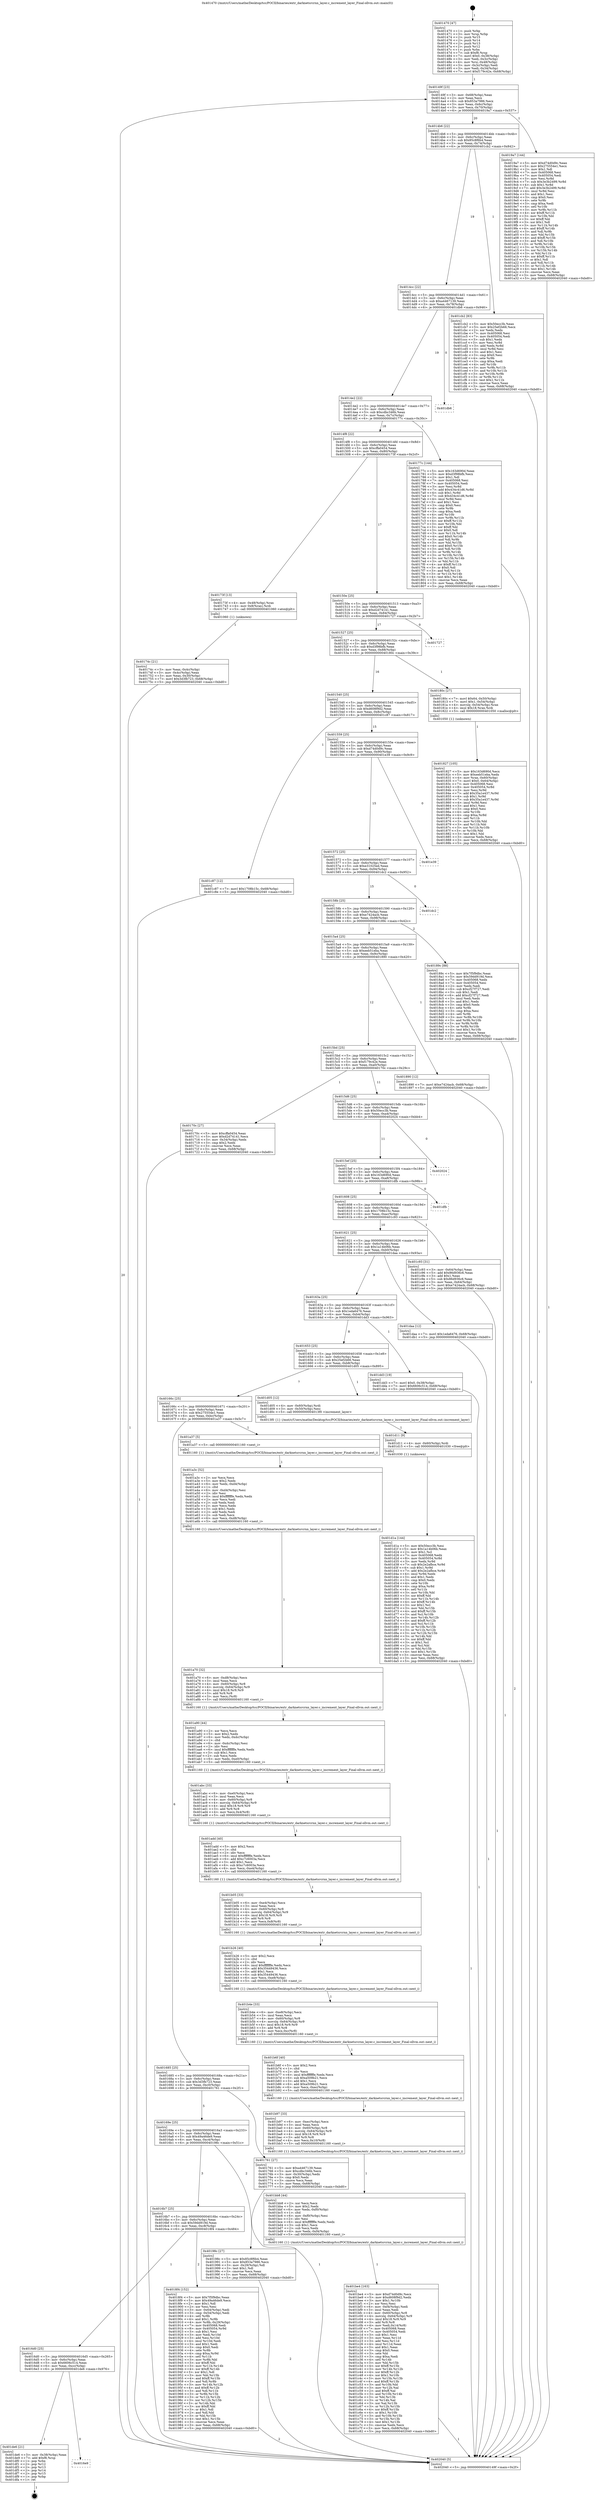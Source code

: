 digraph "0x401470" {
  label = "0x401470 (/mnt/c/Users/mathe/Desktop/tcc/POCII/binaries/extr_darknetsrcrnn_layer.c_increment_layer_Final-ollvm.out::main(0))"
  labelloc = "t"
  node[shape=record]

  Entry [label="",width=0.3,height=0.3,shape=circle,fillcolor=black,style=filled]
  "0x40149f" [label="{
     0x40149f [23]\l
     | [instrs]\l
     &nbsp;&nbsp;0x40149f \<+3\>: mov -0x68(%rbp),%eax\l
     &nbsp;&nbsp;0x4014a2 \<+2\>: mov %eax,%ecx\l
     &nbsp;&nbsp;0x4014a4 \<+6\>: sub $0x853a7986,%ecx\l
     &nbsp;&nbsp;0x4014aa \<+3\>: mov %eax,-0x6c(%rbp)\l
     &nbsp;&nbsp;0x4014ad \<+3\>: mov %ecx,-0x70(%rbp)\l
     &nbsp;&nbsp;0x4014b0 \<+6\>: je 00000000004019a7 \<main+0x537\>\l
  }"]
  "0x4019a7" [label="{
     0x4019a7 [144]\l
     | [instrs]\l
     &nbsp;&nbsp;0x4019a7 \<+5\>: mov $0xd74d0d9c,%eax\l
     &nbsp;&nbsp;0x4019ac \<+5\>: mov $0x275554e1,%ecx\l
     &nbsp;&nbsp;0x4019b1 \<+2\>: mov $0x1,%dl\l
     &nbsp;&nbsp;0x4019b3 \<+7\>: mov 0x405068,%esi\l
     &nbsp;&nbsp;0x4019ba \<+7\>: mov 0x405054,%edi\l
     &nbsp;&nbsp;0x4019c1 \<+3\>: mov %esi,%r8d\l
     &nbsp;&nbsp;0x4019c4 \<+7\>: sub $0x3e3b2499,%r8d\l
     &nbsp;&nbsp;0x4019cb \<+4\>: sub $0x1,%r8d\l
     &nbsp;&nbsp;0x4019cf \<+7\>: add $0x3e3b2499,%r8d\l
     &nbsp;&nbsp;0x4019d6 \<+4\>: imul %r8d,%esi\l
     &nbsp;&nbsp;0x4019da \<+3\>: and $0x1,%esi\l
     &nbsp;&nbsp;0x4019dd \<+3\>: cmp $0x0,%esi\l
     &nbsp;&nbsp;0x4019e0 \<+4\>: sete %r9b\l
     &nbsp;&nbsp;0x4019e4 \<+3\>: cmp $0xa,%edi\l
     &nbsp;&nbsp;0x4019e7 \<+4\>: setl %r10b\l
     &nbsp;&nbsp;0x4019eb \<+3\>: mov %r9b,%r11b\l
     &nbsp;&nbsp;0x4019ee \<+4\>: xor $0xff,%r11b\l
     &nbsp;&nbsp;0x4019f2 \<+3\>: mov %r10b,%bl\l
     &nbsp;&nbsp;0x4019f5 \<+3\>: xor $0xff,%bl\l
     &nbsp;&nbsp;0x4019f8 \<+3\>: xor $0x1,%dl\l
     &nbsp;&nbsp;0x4019fb \<+3\>: mov %r11b,%r14b\l
     &nbsp;&nbsp;0x4019fe \<+4\>: and $0xff,%r14b\l
     &nbsp;&nbsp;0x401a02 \<+3\>: and %dl,%r9b\l
     &nbsp;&nbsp;0x401a05 \<+3\>: mov %bl,%r15b\l
     &nbsp;&nbsp;0x401a08 \<+4\>: and $0xff,%r15b\l
     &nbsp;&nbsp;0x401a0c \<+3\>: and %dl,%r10b\l
     &nbsp;&nbsp;0x401a0f \<+3\>: or %r9b,%r14b\l
     &nbsp;&nbsp;0x401a12 \<+3\>: or %r10b,%r15b\l
     &nbsp;&nbsp;0x401a15 \<+3\>: xor %r15b,%r14b\l
     &nbsp;&nbsp;0x401a18 \<+3\>: or %bl,%r11b\l
     &nbsp;&nbsp;0x401a1b \<+4\>: xor $0xff,%r11b\l
     &nbsp;&nbsp;0x401a1f \<+3\>: or $0x1,%dl\l
     &nbsp;&nbsp;0x401a22 \<+3\>: and %dl,%r11b\l
     &nbsp;&nbsp;0x401a25 \<+3\>: or %r11b,%r14b\l
     &nbsp;&nbsp;0x401a28 \<+4\>: test $0x1,%r14b\l
     &nbsp;&nbsp;0x401a2c \<+3\>: cmovne %ecx,%eax\l
     &nbsp;&nbsp;0x401a2f \<+3\>: mov %eax,-0x68(%rbp)\l
     &nbsp;&nbsp;0x401a32 \<+5\>: jmp 0000000000402040 \<main+0xbd0\>\l
  }"]
  "0x4014b6" [label="{
     0x4014b6 [22]\l
     | [instrs]\l
     &nbsp;&nbsp;0x4014b6 \<+5\>: jmp 00000000004014bb \<main+0x4b\>\l
     &nbsp;&nbsp;0x4014bb \<+3\>: mov -0x6c(%rbp),%eax\l
     &nbsp;&nbsp;0x4014be \<+5\>: sub $0x85c8f6b4,%eax\l
     &nbsp;&nbsp;0x4014c3 \<+3\>: mov %eax,-0x74(%rbp)\l
     &nbsp;&nbsp;0x4014c6 \<+6\>: je 0000000000401cb2 \<main+0x842\>\l
  }"]
  Exit [label="",width=0.3,height=0.3,shape=circle,fillcolor=black,style=filled,peripheries=2]
  "0x401cb2" [label="{
     0x401cb2 [83]\l
     | [instrs]\l
     &nbsp;&nbsp;0x401cb2 \<+5\>: mov $0x50ecc3b,%eax\l
     &nbsp;&nbsp;0x401cb7 \<+5\>: mov $0x25ef2b66,%ecx\l
     &nbsp;&nbsp;0x401cbc \<+2\>: xor %edx,%edx\l
     &nbsp;&nbsp;0x401cbe \<+7\>: mov 0x405068,%esi\l
     &nbsp;&nbsp;0x401cc5 \<+7\>: mov 0x405054,%edi\l
     &nbsp;&nbsp;0x401ccc \<+3\>: sub $0x1,%edx\l
     &nbsp;&nbsp;0x401ccf \<+3\>: mov %esi,%r8d\l
     &nbsp;&nbsp;0x401cd2 \<+3\>: add %edx,%r8d\l
     &nbsp;&nbsp;0x401cd5 \<+4\>: imul %r8d,%esi\l
     &nbsp;&nbsp;0x401cd9 \<+3\>: and $0x1,%esi\l
     &nbsp;&nbsp;0x401cdc \<+3\>: cmp $0x0,%esi\l
     &nbsp;&nbsp;0x401cdf \<+4\>: sete %r9b\l
     &nbsp;&nbsp;0x401ce3 \<+3\>: cmp $0xa,%edi\l
     &nbsp;&nbsp;0x401ce6 \<+4\>: setl %r10b\l
     &nbsp;&nbsp;0x401cea \<+3\>: mov %r9b,%r11b\l
     &nbsp;&nbsp;0x401ced \<+3\>: and %r10b,%r11b\l
     &nbsp;&nbsp;0x401cf0 \<+3\>: xor %r10b,%r9b\l
     &nbsp;&nbsp;0x401cf3 \<+3\>: or %r9b,%r11b\l
     &nbsp;&nbsp;0x401cf6 \<+4\>: test $0x1,%r11b\l
     &nbsp;&nbsp;0x401cfa \<+3\>: cmovne %ecx,%eax\l
     &nbsp;&nbsp;0x401cfd \<+3\>: mov %eax,-0x68(%rbp)\l
     &nbsp;&nbsp;0x401d00 \<+5\>: jmp 0000000000402040 \<main+0xbd0\>\l
  }"]
  "0x4014cc" [label="{
     0x4014cc [22]\l
     | [instrs]\l
     &nbsp;&nbsp;0x4014cc \<+5\>: jmp 00000000004014d1 \<main+0x61\>\l
     &nbsp;&nbsp;0x4014d1 \<+3\>: mov -0x6c(%rbp),%eax\l
     &nbsp;&nbsp;0x4014d4 \<+5\>: sub $0xa4467139,%eax\l
     &nbsp;&nbsp;0x4014d9 \<+3\>: mov %eax,-0x78(%rbp)\l
     &nbsp;&nbsp;0x4014dc \<+6\>: je 0000000000401db6 \<main+0x946\>\l
  }"]
  "0x4016e9" [label="{
     0x4016e9\l
  }", style=dashed]
  "0x401db6" [label="{
     0x401db6\l
  }", style=dashed]
  "0x4014e2" [label="{
     0x4014e2 [22]\l
     | [instrs]\l
     &nbsp;&nbsp;0x4014e2 \<+5\>: jmp 00000000004014e7 \<main+0x77\>\l
     &nbsp;&nbsp;0x4014e7 \<+3\>: mov -0x6c(%rbp),%eax\l
     &nbsp;&nbsp;0x4014ea \<+5\>: sub $0xcdbc346b,%eax\l
     &nbsp;&nbsp;0x4014ef \<+3\>: mov %eax,-0x7c(%rbp)\l
     &nbsp;&nbsp;0x4014f2 \<+6\>: je 000000000040177c \<main+0x30c\>\l
  }"]
  "0x401de6" [label="{
     0x401de6 [21]\l
     | [instrs]\l
     &nbsp;&nbsp;0x401de6 \<+3\>: mov -0x38(%rbp),%eax\l
     &nbsp;&nbsp;0x401de9 \<+7\>: add $0xf8,%rsp\l
     &nbsp;&nbsp;0x401df0 \<+1\>: pop %rbx\l
     &nbsp;&nbsp;0x401df1 \<+2\>: pop %r12\l
     &nbsp;&nbsp;0x401df3 \<+2\>: pop %r13\l
     &nbsp;&nbsp;0x401df5 \<+2\>: pop %r14\l
     &nbsp;&nbsp;0x401df7 \<+2\>: pop %r15\l
     &nbsp;&nbsp;0x401df9 \<+1\>: pop %rbp\l
     &nbsp;&nbsp;0x401dfa \<+1\>: ret\l
  }"]
  "0x40177c" [label="{
     0x40177c [144]\l
     | [instrs]\l
     &nbsp;&nbsp;0x40177c \<+5\>: mov $0x163d690d,%eax\l
     &nbsp;&nbsp;0x401781 \<+5\>: mov $0xd3f98bfb,%ecx\l
     &nbsp;&nbsp;0x401786 \<+2\>: mov $0x1,%dl\l
     &nbsp;&nbsp;0x401788 \<+7\>: mov 0x405068,%esi\l
     &nbsp;&nbsp;0x40178f \<+7\>: mov 0x405054,%edi\l
     &nbsp;&nbsp;0x401796 \<+3\>: mov %esi,%r8d\l
     &nbsp;&nbsp;0x401799 \<+7\>: add $0x434c41d6,%r8d\l
     &nbsp;&nbsp;0x4017a0 \<+4\>: sub $0x1,%r8d\l
     &nbsp;&nbsp;0x4017a4 \<+7\>: sub $0x434c41d6,%r8d\l
     &nbsp;&nbsp;0x4017ab \<+4\>: imul %r8d,%esi\l
     &nbsp;&nbsp;0x4017af \<+3\>: and $0x1,%esi\l
     &nbsp;&nbsp;0x4017b2 \<+3\>: cmp $0x0,%esi\l
     &nbsp;&nbsp;0x4017b5 \<+4\>: sete %r9b\l
     &nbsp;&nbsp;0x4017b9 \<+3\>: cmp $0xa,%edi\l
     &nbsp;&nbsp;0x4017bc \<+4\>: setl %r10b\l
     &nbsp;&nbsp;0x4017c0 \<+3\>: mov %r9b,%r11b\l
     &nbsp;&nbsp;0x4017c3 \<+4\>: xor $0xff,%r11b\l
     &nbsp;&nbsp;0x4017c7 \<+3\>: mov %r10b,%bl\l
     &nbsp;&nbsp;0x4017ca \<+3\>: xor $0xff,%bl\l
     &nbsp;&nbsp;0x4017cd \<+3\>: xor $0x0,%dl\l
     &nbsp;&nbsp;0x4017d0 \<+3\>: mov %r11b,%r14b\l
     &nbsp;&nbsp;0x4017d3 \<+4\>: and $0x0,%r14b\l
     &nbsp;&nbsp;0x4017d7 \<+3\>: and %dl,%r9b\l
     &nbsp;&nbsp;0x4017da \<+3\>: mov %bl,%r15b\l
     &nbsp;&nbsp;0x4017dd \<+4\>: and $0x0,%r15b\l
     &nbsp;&nbsp;0x4017e1 \<+3\>: and %dl,%r10b\l
     &nbsp;&nbsp;0x4017e4 \<+3\>: or %r9b,%r14b\l
     &nbsp;&nbsp;0x4017e7 \<+3\>: or %r10b,%r15b\l
     &nbsp;&nbsp;0x4017ea \<+3\>: xor %r15b,%r14b\l
     &nbsp;&nbsp;0x4017ed \<+3\>: or %bl,%r11b\l
     &nbsp;&nbsp;0x4017f0 \<+4\>: xor $0xff,%r11b\l
     &nbsp;&nbsp;0x4017f4 \<+3\>: or $0x0,%dl\l
     &nbsp;&nbsp;0x4017f7 \<+3\>: and %dl,%r11b\l
     &nbsp;&nbsp;0x4017fa \<+3\>: or %r11b,%r14b\l
     &nbsp;&nbsp;0x4017fd \<+4\>: test $0x1,%r14b\l
     &nbsp;&nbsp;0x401801 \<+3\>: cmovne %ecx,%eax\l
     &nbsp;&nbsp;0x401804 \<+3\>: mov %eax,-0x68(%rbp)\l
     &nbsp;&nbsp;0x401807 \<+5\>: jmp 0000000000402040 \<main+0xbd0\>\l
  }"]
  "0x4014f8" [label="{
     0x4014f8 [22]\l
     | [instrs]\l
     &nbsp;&nbsp;0x4014f8 \<+5\>: jmp 00000000004014fd \<main+0x8d\>\l
     &nbsp;&nbsp;0x4014fd \<+3\>: mov -0x6c(%rbp),%eax\l
     &nbsp;&nbsp;0x401500 \<+5\>: sub $0xcffa0454,%eax\l
     &nbsp;&nbsp;0x401505 \<+3\>: mov %eax,-0x80(%rbp)\l
     &nbsp;&nbsp;0x401508 \<+6\>: je 000000000040173f \<main+0x2cf\>\l
  }"]
  "0x401d1a" [label="{
     0x401d1a [144]\l
     | [instrs]\l
     &nbsp;&nbsp;0x401d1a \<+5\>: mov $0x50ecc3b,%esi\l
     &nbsp;&nbsp;0x401d1f \<+5\>: mov $0x1a14b06b,%eax\l
     &nbsp;&nbsp;0x401d24 \<+2\>: mov $0x1,%cl\l
     &nbsp;&nbsp;0x401d26 \<+7\>: mov 0x405068,%edx\l
     &nbsp;&nbsp;0x401d2d \<+8\>: mov 0x405054,%r8d\l
     &nbsp;&nbsp;0x401d35 \<+3\>: mov %edx,%r9d\l
     &nbsp;&nbsp;0x401d38 \<+7\>: sub $0x2e2afbce,%r9d\l
     &nbsp;&nbsp;0x401d3f \<+4\>: sub $0x1,%r9d\l
     &nbsp;&nbsp;0x401d43 \<+7\>: add $0x2e2afbce,%r9d\l
     &nbsp;&nbsp;0x401d4a \<+4\>: imul %r9d,%edx\l
     &nbsp;&nbsp;0x401d4e \<+3\>: and $0x1,%edx\l
     &nbsp;&nbsp;0x401d51 \<+3\>: cmp $0x0,%edx\l
     &nbsp;&nbsp;0x401d54 \<+4\>: sete %r10b\l
     &nbsp;&nbsp;0x401d58 \<+4\>: cmp $0xa,%r8d\l
     &nbsp;&nbsp;0x401d5c \<+4\>: setl %r11b\l
     &nbsp;&nbsp;0x401d60 \<+3\>: mov %r10b,%bl\l
     &nbsp;&nbsp;0x401d63 \<+3\>: xor $0xff,%bl\l
     &nbsp;&nbsp;0x401d66 \<+3\>: mov %r11b,%r14b\l
     &nbsp;&nbsp;0x401d69 \<+4\>: xor $0xff,%r14b\l
     &nbsp;&nbsp;0x401d6d \<+3\>: xor $0x1,%cl\l
     &nbsp;&nbsp;0x401d70 \<+3\>: mov %bl,%r15b\l
     &nbsp;&nbsp;0x401d73 \<+4\>: and $0xff,%r15b\l
     &nbsp;&nbsp;0x401d77 \<+3\>: and %cl,%r10b\l
     &nbsp;&nbsp;0x401d7a \<+3\>: mov %r14b,%r12b\l
     &nbsp;&nbsp;0x401d7d \<+4\>: and $0xff,%r12b\l
     &nbsp;&nbsp;0x401d81 \<+3\>: and %cl,%r11b\l
     &nbsp;&nbsp;0x401d84 \<+3\>: or %r10b,%r15b\l
     &nbsp;&nbsp;0x401d87 \<+3\>: or %r11b,%r12b\l
     &nbsp;&nbsp;0x401d8a \<+3\>: xor %r12b,%r15b\l
     &nbsp;&nbsp;0x401d8d \<+3\>: or %r14b,%bl\l
     &nbsp;&nbsp;0x401d90 \<+3\>: xor $0xff,%bl\l
     &nbsp;&nbsp;0x401d93 \<+3\>: or $0x1,%cl\l
     &nbsp;&nbsp;0x401d96 \<+2\>: and %cl,%bl\l
     &nbsp;&nbsp;0x401d98 \<+3\>: or %bl,%r15b\l
     &nbsp;&nbsp;0x401d9b \<+4\>: test $0x1,%r15b\l
     &nbsp;&nbsp;0x401d9f \<+3\>: cmovne %eax,%esi\l
     &nbsp;&nbsp;0x401da2 \<+3\>: mov %esi,-0x68(%rbp)\l
     &nbsp;&nbsp;0x401da5 \<+5\>: jmp 0000000000402040 \<main+0xbd0\>\l
  }"]
  "0x40173f" [label="{
     0x40173f [13]\l
     | [instrs]\l
     &nbsp;&nbsp;0x40173f \<+4\>: mov -0x48(%rbp),%rax\l
     &nbsp;&nbsp;0x401743 \<+4\>: mov 0x8(%rax),%rdi\l
     &nbsp;&nbsp;0x401747 \<+5\>: call 0000000000401060 \<atoi@plt\>\l
     | [calls]\l
     &nbsp;&nbsp;0x401060 \{1\} (unknown)\l
  }"]
  "0x40150e" [label="{
     0x40150e [25]\l
     | [instrs]\l
     &nbsp;&nbsp;0x40150e \<+5\>: jmp 0000000000401513 \<main+0xa3\>\l
     &nbsp;&nbsp;0x401513 \<+3\>: mov -0x6c(%rbp),%eax\l
     &nbsp;&nbsp;0x401516 \<+5\>: sub $0xd2d74141,%eax\l
     &nbsp;&nbsp;0x40151b \<+6\>: mov %eax,-0x84(%rbp)\l
     &nbsp;&nbsp;0x401521 \<+6\>: je 0000000000401727 \<main+0x2b7\>\l
  }"]
  "0x401d11" [label="{
     0x401d11 [9]\l
     | [instrs]\l
     &nbsp;&nbsp;0x401d11 \<+4\>: mov -0x60(%rbp),%rdi\l
     &nbsp;&nbsp;0x401d15 \<+5\>: call 0000000000401030 \<free@plt\>\l
     | [calls]\l
     &nbsp;&nbsp;0x401030 \{1\} (unknown)\l
  }"]
  "0x401727" [label="{
     0x401727\l
  }", style=dashed]
  "0x401527" [label="{
     0x401527 [25]\l
     | [instrs]\l
     &nbsp;&nbsp;0x401527 \<+5\>: jmp 000000000040152c \<main+0xbc\>\l
     &nbsp;&nbsp;0x40152c \<+3\>: mov -0x6c(%rbp),%eax\l
     &nbsp;&nbsp;0x40152f \<+5\>: sub $0xd3f98bfb,%eax\l
     &nbsp;&nbsp;0x401534 \<+6\>: mov %eax,-0x88(%rbp)\l
     &nbsp;&nbsp;0x40153a \<+6\>: je 000000000040180c \<main+0x39c\>\l
  }"]
  "0x401be4" [label="{
     0x401be4 [163]\l
     | [instrs]\l
     &nbsp;&nbsp;0x401be4 \<+5\>: mov $0xd74d0d9c,%ecx\l
     &nbsp;&nbsp;0x401be9 \<+5\>: mov $0xd608f9d2,%edx\l
     &nbsp;&nbsp;0x401bee \<+3\>: mov $0x1,%r10b\l
     &nbsp;&nbsp;0x401bf1 \<+2\>: xor %esi,%esi\l
     &nbsp;&nbsp;0x401bf3 \<+6\>: mov -0xf4(%rbp),%edi\l
     &nbsp;&nbsp;0x401bf9 \<+3\>: imul %eax,%edi\l
     &nbsp;&nbsp;0x401bfc \<+4\>: mov -0x60(%rbp),%r8\l
     &nbsp;&nbsp;0x401c00 \<+4\>: movslq -0x64(%rbp),%r9\l
     &nbsp;&nbsp;0x401c04 \<+4\>: imul $0x18,%r9,%r9\l
     &nbsp;&nbsp;0x401c08 \<+3\>: add %r9,%r8\l
     &nbsp;&nbsp;0x401c0b \<+4\>: mov %edi,0x14(%r8)\l
     &nbsp;&nbsp;0x401c0f \<+7\>: mov 0x405068,%eax\l
     &nbsp;&nbsp;0x401c16 \<+7\>: mov 0x405054,%edi\l
     &nbsp;&nbsp;0x401c1d \<+3\>: sub $0x1,%esi\l
     &nbsp;&nbsp;0x401c20 \<+3\>: mov %eax,%r11d\l
     &nbsp;&nbsp;0x401c23 \<+3\>: add %esi,%r11d\l
     &nbsp;&nbsp;0x401c26 \<+4\>: imul %r11d,%eax\l
     &nbsp;&nbsp;0x401c2a \<+3\>: and $0x1,%eax\l
     &nbsp;&nbsp;0x401c2d \<+3\>: cmp $0x0,%eax\l
     &nbsp;&nbsp;0x401c30 \<+3\>: sete %bl\l
     &nbsp;&nbsp;0x401c33 \<+3\>: cmp $0xa,%edi\l
     &nbsp;&nbsp;0x401c36 \<+4\>: setl %r14b\l
     &nbsp;&nbsp;0x401c3a \<+3\>: mov %bl,%r15b\l
     &nbsp;&nbsp;0x401c3d \<+4\>: xor $0xff,%r15b\l
     &nbsp;&nbsp;0x401c41 \<+3\>: mov %r14b,%r12b\l
     &nbsp;&nbsp;0x401c44 \<+4\>: xor $0xff,%r12b\l
     &nbsp;&nbsp;0x401c48 \<+4\>: xor $0x1,%r10b\l
     &nbsp;&nbsp;0x401c4c \<+3\>: mov %r15b,%r13b\l
     &nbsp;&nbsp;0x401c4f \<+4\>: and $0xff,%r13b\l
     &nbsp;&nbsp;0x401c53 \<+3\>: and %r10b,%bl\l
     &nbsp;&nbsp;0x401c56 \<+3\>: mov %r12b,%al\l
     &nbsp;&nbsp;0x401c59 \<+2\>: and $0xff,%al\l
     &nbsp;&nbsp;0x401c5b \<+3\>: and %r10b,%r14b\l
     &nbsp;&nbsp;0x401c5e \<+3\>: or %bl,%r13b\l
     &nbsp;&nbsp;0x401c61 \<+3\>: or %r14b,%al\l
     &nbsp;&nbsp;0x401c64 \<+3\>: xor %al,%r13b\l
     &nbsp;&nbsp;0x401c67 \<+3\>: or %r12b,%r15b\l
     &nbsp;&nbsp;0x401c6a \<+4\>: xor $0xff,%r15b\l
     &nbsp;&nbsp;0x401c6e \<+4\>: or $0x1,%r10b\l
     &nbsp;&nbsp;0x401c72 \<+3\>: and %r10b,%r15b\l
     &nbsp;&nbsp;0x401c75 \<+3\>: or %r15b,%r13b\l
     &nbsp;&nbsp;0x401c78 \<+4\>: test $0x1,%r13b\l
     &nbsp;&nbsp;0x401c7c \<+3\>: cmovne %edx,%ecx\l
     &nbsp;&nbsp;0x401c7f \<+3\>: mov %ecx,-0x68(%rbp)\l
     &nbsp;&nbsp;0x401c82 \<+5\>: jmp 0000000000402040 \<main+0xbd0\>\l
  }"]
  "0x40180c" [label="{
     0x40180c [27]\l
     | [instrs]\l
     &nbsp;&nbsp;0x40180c \<+7\>: movl $0x64,-0x50(%rbp)\l
     &nbsp;&nbsp;0x401813 \<+7\>: movl $0x1,-0x54(%rbp)\l
     &nbsp;&nbsp;0x40181a \<+4\>: movslq -0x54(%rbp),%rax\l
     &nbsp;&nbsp;0x40181e \<+4\>: imul $0x18,%rax,%rdi\l
     &nbsp;&nbsp;0x401822 \<+5\>: call 0000000000401050 \<malloc@plt\>\l
     | [calls]\l
     &nbsp;&nbsp;0x401050 \{1\} (unknown)\l
  }"]
  "0x401540" [label="{
     0x401540 [25]\l
     | [instrs]\l
     &nbsp;&nbsp;0x401540 \<+5\>: jmp 0000000000401545 \<main+0xd5\>\l
     &nbsp;&nbsp;0x401545 \<+3\>: mov -0x6c(%rbp),%eax\l
     &nbsp;&nbsp;0x401548 \<+5\>: sub $0xd608f9d2,%eax\l
     &nbsp;&nbsp;0x40154d \<+6\>: mov %eax,-0x8c(%rbp)\l
     &nbsp;&nbsp;0x401553 \<+6\>: je 0000000000401c87 \<main+0x817\>\l
  }"]
  "0x401bb8" [label="{
     0x401bb8 [44]\l
     | [instrs]\l
     &nbsp;&nbsp;0x401bb8 \<+2\>: xor %ecx,%ecx\l
     &nbsp;&nbsp;0x401bba \<+5\>: mov $0x2,%edx\l
     &nbsp;&nbsp;0x401bbf \<+6\>: mov %edx,-0xf0(%rbp)\l
     &nbsp;&nbsp;0x401bc5 \<+1\>: cltd\l
     &nbsp;&nbsp;0x401bc6 \<+6\>: mov -0xf0(%rbp),%esi\l
     &nbsp;&nbsp;0x401bcc \<+2\>: idiv %esi\l
     &nbsp;&nbsp;0x401bce \<+6\>: imul $0xfffffffe,%edx,%edx\l
     &nbsp;&nbsp;0x401bd4 \<+3\>: sub $0x1,%ecx\l
     &nbsp;&nbsp;0x401bd7 \<+2\>: sub %ecx,%edx\l
     &nbsp;&nbsp;0x401bd9 \<+6\>: mov %edx,-0xf4(%rbp)\l
     &nbsp;&nbsp;0x401bdf \<+5\>: call 0000000000401160 \<next_i\>\l
     | [calls]\l
     &nbsp;&nbsp;0x401160 \{1\} (/mnt/c/Users/mathe/Desktop/tcc/POCII/binaries/extr_darknetsrcrnn_layer.c_increment_layer_Final-ollvm.out::next_i)\l
  }"]
  "0x401c87" [label="{
     0x401c87 [12]\l
     | [instrs]\l
     &nbsp;&nbsp;0x401c87 \<+7\>: movl $0x1708b15c,-0x68(%rbp)\l
     &nbsp;&nbsp;0x401c8e \<+5\>: jmp 0000000000402040 \<main+0xbd0\>\l
  }"]
  "0x401559" [label="{
     0x401559 [25]\l
     | [instrs]\l
     &nbsp;&nbsp;0x401559 \<+5\>: jmp 000000000040155e \<main+0xee\>\l
     &nbsp;&nbsp;0x40155e \<+3\>: mov -0x6c(%rbp),%eax\l
     &nbsp;&nbsp;0x401561 \<+5\>: sub $0xd74d0d9c,%eax\l
     &nbsp;&nbsp;0x401566 \<+6\>: mov %eax,-0x90(%rbp)\l
     &nbsp;&nbsp;0x40156c \<+6\>: je 0000000000401e39 \<main+0x9c9\>\l
  }"]
  "0x401b97" [label="{
     0x401b97 [33]\l
     | [instrs]\l
     &nbsp;&nbsp;0x401b97 \<+6\>: mov -0xec(%rbp),%ecx\l
     &nbsp;&nbsp;0x401b9d \<+3\>: imul %eax,%ecx\l
     &nbsp;&nbsp;0x401ba0 \<+4\>: mov -0x60(%rbp),%r8\l
     &nbsp;&nbsp;0x401ba4 \<+4\>: movslq -0x64(%rbp),%r9\l
     &nbsp;&nbsp;0x401ba8 \<+4\>: imul $0x18,%r9,%r9\l
     &nbsp;&nbsp;0x401bac \<+3\>: add %r9,%r8\l
     &nbsp;&nbsp;0x401baf \<+4\>: mov %ecx,0x10(%r8)\l
     &nbsp;&nbsp;0x401bb3 \<+5\>: call 0000000000401160 \<next_i\>\l
     | [calls]\l
     &nbsp;&nbsp;0x401160 \{1\} (/mnt/c/Users/mathe/Desktop/tcc/POCII/binaries/extr_darknetsrcrnn_layer.c_increment_layer_Final-ollvm.out::next_i)\l
  }"]
  "0x401e39" [label="{
     0x401e39\l
  }", style=dashed]
  "0x401572" [label="{
     0x401572 [25]\l
     | [instrs]\l
     &nbsp;&nbsp;0x401572 \<+5\>: jmp 0000000000401577 \<main+0x107\>\l
     &nbsp;&nbsp;0x401577 \<+3\>: mov -0x6c(%rbp),%eax\l
     &nbsp;&nbsp;0x40157a \<+5\>: sub $0xe31025ed,%eax\l
     &nbsp;&nbsp;0x40157f \<+6\>: mov %eax,-0x94(%rbp)\l
     &nbsp;&nbsp;0x401585 \<+6\>: je 0000000000401dc2 \<main+0x952\>\l
  }"]
  "0x401b6f" [label="{
     0x401b6f [40]\l
     | [instrs]\l
     &nbsp;&nbsp;0x401b6f \<+5\>: mov $0x2,%ecx\l
     &nbsp;&nbsp;0x401b74 \<+1\>: cltd\l
     &nbsp;&nbsp;0x401b75 \<+2\>: idiv %ecx\l
     &nbsp;&nbsp;0x401b77 \<+6\>: imul $0xfffffffe,%edx,%ecx\l
     &nbsp;&nbsp;0x401b7d \<+6\>: sub $0xa509b21,%ecx\l
     &nbsp;&nbsp;0x401b83 \<+3\>: add $0x1,%ecx\l
     &nbsp;&nbsp;0x401b86 \<+6\>: add $0xa509b21,%ecx\l
     &nbsp;&nbsp;0x401b8c \<+6\>: mov %ecx,-0xec(%rbp)\l
     &nbsp;&nbsp;0x401b92 \<+5\>: call 0000000000401160 \<next_i\>\l
     | [calls]\l
     &nbsp;&nbsp;0x401160 \{1\} (/mnt/c/Users/mathe/Desktop/tcc/POCII/binaries/extr_darknetsrcrnn_layer.c_increment_layer_Final-ollvm.out::next_i)\l
  }"]
  "0x401dc2" [label="{
     0x401dc2\l
  }", style=dashed]
  "0x40158b" [label="{
     0x40158b [25]\l
     | [instrs]\l
     &nbsp;&nbsp;0x40158b \<+5\>: jmp 0000000000401590 \<main+0x120\>\l
     &nbsp;&nbsp;0x401590 \<+3\>: mov -0x6c(%rbp),%eax\l
     &nbsp;&nbsp;0x401593 \<+5\>: sub $0xe7424acb,%eax\l
     &nbsp;&nbsp;0x401598 \<+6\>: mov %eax,-0x98(%rbp)\l
     &nbsp;&nbsp;0x40159e \<+6\>: je 000000000040189c \<main+0x42c\>\l
  }"]
  "0x401b4e" [label="{
     0x401b4e [33]\l
     | [instrs]\l
     &nbsp;&nbsp;0x401b4e \<+6\>: mov -0xe8(%rbp),%ecx\l
     &nbsp;&nbsp;0x401b54 \<+3\>: imul %eax,%ecx\l
     &nbsp;&nbsp;0x401b57 \<+4\>: mov -0x60(%rbp),%r8\l
     &nbsp;&nbsp;0x401b5b \<+4\>: movslq -0x64(%rbp),%r9\l
     &nbsp;&nbsp;0x401b5f \<+4\>: imul $0x18,%r9,%r9\l
     &nbsp;&nbsp;0x401b63 \<+3\>: add %r9,%r8\l
     &nbsp;&nbsp;0x401b66 \<+4\>: mov %ecx,0xc(%r8)\l
     &nbsp;&nbsp;0x401b6a \<+5\>: call 0000000000401160 \<next_i\>\l
     | [calls]\l
     &nbsp;&nbsp;0x401160 \{1\} (/mnt/c/Users/mathe/Desktop/tcc/POCII/binaries/extr_darknetsrcrnn_layer.c_increment_layer_Final-ollvm.out::next_i)\l
  }"]
  "0x40189c" [label="{
     0x40189c [88]\l
     | [instrs]\l
     &nbsp;&nbsp;0x40189c \<+5\>: mov $0x7f5f9dbc,%eax\l
     &nbsp;&nbsp;0x4018a1 \<+5\>: mov $0x59dd919d,%ecx\l
     &nbsp;&nbsp;0x4018a6 \<+7\>: mov 0x405068,%edx\l
     &nbsp;&nbsp;0x4018ad \<+7\>: mov 0x405054,%esi\l
     &nbsp;&nbsp;0x4018b4 \<+2\>: mov %edx,%edi\l
     &nbsp;&nbsp;0x4018b6 \<+6\>: sub $0xcf27f727,%edi\l
     &nbsp;&nbsp;0x4018bc \<+3\>: sub $0x1,%edi\l
     &nbsp;&nbsp;0x4018bf \<+6\>: add $0xcf27f727,%edi\l
     &nbsp;&nbsp;0x4018c5 \<+3\>: imul %edi,%edx\l
     &nbsp;&nbsp;0x4018c8 \<+3\>: and $0x1,%edx\l
     &nbsp;&nbsp;0x4018cb \<+3\>: cmp $0x0,%edx\l
     &nbsp;&nbsp;0x4018ce \<+4\>: sete %r8b\l
     &nbsp;&nbsp;0x4018d2 \<+3\>: cmp $0xa,%esi\l
     &nbsp;&nbsp;0x4018d5 \<+4\>: setl %r9b\l
     &nbsp;&nbsp;0x4018d9 \<+3\>: mov %r8b,%r10b\l
     &nbsp;&nbsp;0x4018dc \<+3\>: and %r9b,%r10b\l
     &nbsp;&nbsp;0x4018df \<+3\>: xor %r9b,%r8b\l
     &nbsp;&nbsp;0x4018e2 \<+3\>: or %r8b,%r10b\l
     &nbsp;&nbsp;0x4018e5 \<+4\>: test $0x1,%r10b\l
     &nbsp;&nbsp;0x4018e9 \<+3\>: cmovne %ecx,%eax\l
     &nbsp;&nbsp;0x4018ec \<+3\>: mov %eax,-0x68(%rbp)\l
     &nbsp;&nbsp;0x4018ef \<+5\>: jmp 0000000000402040 \<main+0xbd0\>\l
  }"]
  "0x4015a4" [label="{
     0x4015a4 [25]\l
     | [instrs]\l
     &nbsp;&nbsp;0x4015a4 \<+5\>: jmp 00000000004015a9 \<main+0x139\>\l
     &nbsp;&nbsp;0x4015a9 \<+3\>: mov -0x6c(%rbp),%eax\l
     &nbsp;&nbsp;0x4015ac \<+5\>: sub $0xeeb51eba,%eax\l
     &nbsp;&nbsp;0x4015b1 \<+6\>: mov %eax,-0x9c(%rbp)\l
     &nbsp;&nbsp;0x4015b7 \<+6\>: je 0000000000401890 \<main+0x420\>\l
  }"]
  "0x401b26" [label="{
     0x401b26 [40]\l
     | [instrs]\l
     &nbsp;&nbsp;0x401b26 \<+5\>: mov $0x2,%ecx\l
     &nbsp;&nbsp;0x401b2b \<+1\>: cltd\l
     &nbsp;&nbsp;0x401b2c \<+2\>: idiv %ecx\l
     &nbsp;&nbsp;0x401b2e \<+6\>: imul $0xfffffffe,%edx,%ecx\l
     &nbsp;&nbsp;0x401b34 \<+6\>: add $0x35449436,%ecx\l
     &nbsp;&nbsp;0x401b3a \<+3\>: add $0x1,%ecx\l
     &nbsp;&nbsp;0x401b3d \<+6\>: sub $0x35449436,%ecx\l
     &nbsp;&nbsp;0x401b43 \<+6\>: mov %ecx,-0xe8(%rbp)\l
     &nbsp;&nbsp;0x401b49 \<+5\>: call 0000000000401160 \<next_i\>\l
     | [calls]\l
     &nbsp;&nbsp;0x401160 \{1\} (/mnt/c/Users/mathe/Desktop/tcc/POCII/binaries/extr_darknetsrcrnn_layer.c_increment_layer_Final-ollvm.out::next_i)\l
  }"]
  "0x401890" [label="{
     0x401890 [12]\l
     | [instrs]\l
     &nbsp;&nbsp;0x401890 \<+7\>: movl $0xe7424acb,-0x68(%rbp)\l
     &nbsp;&nbsp;0x401897 \<+5\>: jmp 0000000000402040 \<main+0xbd0\>\l
  }"]
  "0x4015bd" [label="{
     0x4015bd [25]\l
     | [instrs]\l
     &nbsp;&nbsp;0x4015bd \<+5\>: jmp 00000000004015c2 \<main+0x152\>\l
     &nbsp;&nbsp;0x4015c2 \<+3\>: mov -0x6c(%rbp),%eax\l
     &nbsp;&nbsp;0x4015c5 \<+5\>: sub $0xf179c42e,%eax\l
     &nbsp;&nbsp;0x4015ca \<+6\>: mov %eax,-0xa0(%rbp)\l
     &nbsp;&nbsp;0x4015d0 \<+6\>: je 000000000040170c \<main+0x29c\>\l
  }"]
  "0x401b05" [label="{
     0x401b05 [33]\l
     | [instrs]\l
     &nbsp;&nbsp;0x401b05 \<+6\>: mov -0xe4(%rbp),%ecx\l
     &nbsp;&nbsp;0x401b0b \<+3\>: imul %eax,%ecx\l
     &nbsp;&nbsp;0x401b0e \<+4\>: mov -0x60(%rbp),%r8\l
     &nbsp;&nbsp;0x401b12 \<+4\>: movslq -0x64(%rbp),%r9\l
     &nbsp;&nbsp;0x401b16 \<+4\>: imul $0x18,%r9,%r9\l
     &nbsp;&nbsp;0x401b1a \<+3\>: add %r9,%r8\l
     &nbsp;&nbsp;0x401b1d \<+4\>: mov %ecx,0x8(%r8)\l
     &nbsp;&nbsp;0x401b21 \<+5\>: call 0000000000401160 \<next_i\>\l
     | [calls]\l
     &nbsp;&nbsp;0x401160 \{1\} (/mnt/c/Users/mathe/Desktop/tcc/POCII/binaries/extr_darknetsrcrnn_layer.c_increment_layer_Final-ollvm.out::next_i)\l
  }"]
  "0x40170c" [label="{
     0x40170c [27]\l
     | [instrs]\l
     &nbsp;&nbsp;0x40170c \<+5\>: mov $0xcffa0454,%eax\l
     &nbsp;&nbsp;0x401711 \<+5\>: mov $0xd2d74141,%ecx\l
     &nbsp;&nbsp;0x401716 \<+3\>: mov -0x34(%rbp),%edx\l
     &nbsp;&nbsp;0x401719 \<+3\>: cmp $0x2,%edx\l
     &nbsp;&nbsp;0x40171c \<+3\>: cmovne %ecx,%eax\l
     &nbsp;&nbsp;0x40171f \<+3\>: mov %eax,-0x68(%rbp)\l
     &nbsp;&nbsp;0x401722 \<+5\>: jmp 0000000000402040 \<main+0xbd0\>\l
  }"]
  "0x4015d6" [label="{
     0x4015d6 [25]\l
     | [instrs]\l
     &nbsp;&nbsp;0x4015d6 \<+5\>: jmp 00000000004015db \<main+0x16b\>\l
     &nbsp;&nbsp;0x4015db \<+3\>: mov -0x6c(%rbp),%eax\l
     &nbsp;&nbsp;0x4015de \<+5\>: sub $0x50ecc3b,%eax\l
     &nbsp;&nbsp;0x4015e3 \<+6\>: mov %eax,-0xa4(%rbp)\l
     &nbsp;&nbsp;0x4015e9 \<+6\>: je 0000000000402024 \<main+0xbb4\>\l
  }"]
  "0x402040" [label="{
     0x402040 [5]\l
     | [instrs]\l
     &nbsp;&nbsp;0x402040 \<+5\>: jmp 000000000040149f \<main+0x2f\>\l
  }"]
  "0x401470" [label="{
     0x401470 [47]\l
     | [instrs]\l
     &nbsp;&nbsp;0x401470 \<+1\>: push %rbp\l
     &nbsp;&nbsp;0x401471 \<+3\>: mov %rsp,%rbp\l
     &nbsp;&nbsp;0x401474 \<+2\>: push %r15\l
     &nbsp;&nbsp;0x401476 \<+2\>: push %r14\l
     &nbsp;&nbsp;0x401478 \<+2\>: push %r13\l
     &nbsp;&nbsp;0x40147a \<+2\>: push %r12\l
     &nbsp;&nbsp;0x40147c \<+1\>: push %rbx\l
     &nbsp;&nbsp;0x40147d \<+7\>: sub $0xf8,%rsp\l
     &nbsp;&nbsp;0x401484 \<+7\>: movl $0x0,-0x38(%rbp)\l
     &nbsp;&nbsp;0x40148b \<+3\>: mov %edi,-0x3c(%rbp)\l
     &nbsp;&nbsp;0x40148e \<+4\>: mov %rsi,-0x48(%rbp)\l
     &nbsp;&nbsp;0x401492 \<+3\>: mov -0x3c(%rbp),%edi\l
     &nbsp;&nbsp;0x401495 \<+3\>: mov %edi,-0x34(%rbp)\l
     &nbsp;&nbsp;0x401498 \<+7\>: movl $0xf179c42e,-0x68(%rbp)\l
  }"]
  "0x40174c" [label="{
     0x40174c [21]\l
     | [instrs]\l
     &nbsp;&nbsp;0x40174c \<+3\>: mov %eax,-0x4c(%rbp)\l
     &nbsp;&nbsp;0x40174f \<+3\>: mov -0x4c(%rbp),%eax\l
     &nbsp;&nbsp;0x401752 \<+3\>: mov %eax,-0x30(%rbp)\l
     &nbsp;&nbsp;0x401755 \<+7\>: movl $0x3d3fb723,-0x68(%rbp)\l
     &nbsp;&nbsp;0x40175c \<+5\>: jmp 0000000000402040 \<main+0xbd0\>\l
  }"]
  "0x401add" [label="{
     0x401add [40]\l
     | [instrs]\l
     &nbsp;&nbsp;0x401add \<+5\>: mov $0x2,%ecx\l
     &nbsp;&nbsp;0x401ae2 \<+1\>: cltd\l
     &nbsp;&nbsp;0x401ae3 \<+2\>: idiv %ecx\l
     &nbsp;&nbsp;0x401ae5 \<+6\>: imul $0xfffffffe,%edx,%ecx\l
     &nbsp;&nbsp;0x401aeb \<+6\>: add $0xc7c6003a,%ecx\l
     &nbsp;&nbsp;0x401af1 \<+3\>: add $0x1,%ecx\l
     &nbsp;&nbsp;0x401af4 \<+6\>: sub $0xc7c6003a,%ecx\l
     &nbsp;&nbsp;0x401afa \<+6\>: mov %ecx,-0xe4(%rbp)\l
     &nbsp;&nbsp;0x401b00 \<+5\>: call 0000000000401160 \<next_i\>\l
     | [calls]\l
     &nbsp;&nbsp;0x401160 \{1\} (/mnt/c/Users/mathe/Desktop/tcc/POCII/binaries/extr_darknetsrcrnn_layer.c_increment_layer_Final-ollvm.out::next_i)\l
  }"]
  "0x402024" [label="{
     0x402024\l
  }", style=dashed]
  "0x4015ef" [label="{
     0x4015ef [25]\l
     | [instrs]\l
     &nbsp;&nbsp;0x4015ef \<+5\>: jmp 00000000004015f4 \<main+0x184\>\l
     &nbsp;&nbsp;0x4015f4 \<+3\>: mov -0x6c(%rbp),%eax\l
     &nbsp;&nbsp;0x4015f7 \<+5\>: sub $0x163d690d,%eax\l
     &nbsp;&nbsp;0x4015fc \<+6\>: mov %eax,-0xa8(%rbp)\l
     &nbsp;&nbsp;0x401602 \<+6\>: je 0000000000401dfb \<main+0x98b\>\l
  }"]
  "0x401abc" [label="{
     0x401abc [33]\l
     | [instrs]\l
     &nbsp;&nbsp;0x401abc \<+6\>: mov -0xe0(%rbp),%ecx\l
     &nbsp;&nbsp;0x401ac2 \<+3\>: imul %eax,%ecx\l
     &nbsp;&nbsp;0x401ac5 \<+4\>: mov -0x60(%rbp),%r8\l
     &nbsp;&nbsp;0x401ac9 \<+4\>: movslq -0x64(%rbp),%r9\l
     &nbsp;&nbsp;0x401acd \<+4\>: imul $0x18,%r9,%r9\l
     &nbsp;&nbsp;0x401ad1 \<+3\>: add %r9,%r8\l
     &nbsp;&nbsp;0x401ad4 \<+4\>: mov %ecx,0x4(%r8)\l
     &nbsp;&nbsp;0x401ad8 \<+5\>: call 0000000000401160 \<next_i\>\l
     | [calls]\l
     &nbsp;&nbsp;0x401160 \{1\} (/mnt/c/Users/mathe/Desktop/tcc/POCII/binaries/extr_darknetsrcrnn_layer.c_increment_layer_Final-ollvm.out::next_i)\l
  }"]
  "0x401dfb" [label="{
     0x401dfb\l
  }", style=dashed]
  "0x401608" [label="{
     0x401608 [25]\l
     | [instrs]\l
     &nbsp;&nbsp;0x401608 \<+5\>: jmp 000000000040160d \<main+0x19d\>\l
     &nbsp;&nbsp;0x40160d \<+3\>: mov -0x6c(%rbp),%eax\l
     &nbsp;&nbsp;0x401610 \<+5\>: sub $0x1708b15c,%eax\l
     &nbsp;&nbsp;0x401615 \<+6\>: mov %eax,-0xac(%rbp)\l
     &nbsp;&nbsp;0x40161b \<+6\>: je 0000000000401c93 \<main+0x823\>\l
  }"]
  "0x401a90" [label="{
     0x401a90 [44]\l
     | [instrs]\l
     &nbsp;&nbsp;0x401a90 \<+2\>: xor %ecx,%ecx\l
     &nbsp;&nbsp;0x401a92 \<+5\>: mov $0x2,%edx\l
     &nbsp;&nbsp;0x401a97 \<+6\>: mov %edx,-0xdc(%rbp)\l
     &nbsp;&nbsp;0x401a9d \<+1\>: cltd\l
     &nbsp;&nbsp;0x401a9e \<+6\>: mov -0xdc(%rbp),%esi\l
     &nbsp;&nbsp;0x401aa4 \<+2\>: idiv %esi\l
     &nbsp;&nbsp;0x401aa6 \<+6\>: imul $0xfffffffe,%edx,%edx\l
     &nbsp;&nbsp;0x401aac \<+3\>: sub $0x1,%ecx\l
     &nbsp;&nbsp;0x401aaf \<+2\>: sub %ecx,%edx\l
     &nbsp;&nbsp;0x401ab1 \<+6\>: mov %edx,-0xe0(%rbp)\l
     &nbsp;&nbsp;0x401ab7 \<+5\>: call 0000000000401160 \<next_i\>\l
     | [calls]\l
     &nbsp;&nbsp;0x401160 \{1\} (/mnt/c/Users/mathe/Desktop/tcc/POCII/binaries/extr_darknetsrcrnn_layer.c_increment_layer_Final-ollvm.out::next_i)\l
  }"]
  "0x401c93" [label="{
     0x401c93 [31]\l
     | [instrs]\l
     &nbsp;&nbsp;0x401c93 \<+3\>: mov -0x64(%rbp),%eax\l
     &nbsp;&nbsp;0x401c96 \<+5\>: add $0x86d936c6,%eax\l
     &nbsp;&nbsp;0x401c9b \<+3\>: add $0x1,%eax\l
     &nbsp;&nbsp;0x401c9e \<+5\>: sub $0x86d936c6,%eax\l
     &nbsp;&nbsp;0x401ca3 \<+3\>: mov %eax,-0x64(%rbp)\l
     &nbsp;&nbsp;0x401ca6 \<+7\>: movl $0xe7424acb,-0x68(%rbp)\l
     &nbsp;&nbsp;0x401cad \<+5\>: jmp 0000000000402040 \<main+0xbd0\>\l
  }"]
  "0x401621" [label="{
     0x401621 [25]\l
     | [instrs]\l
     &nbsp;&nbsp;0x401621 \<+5\>: jmp 0000000000401626 \<main+0x1b6\>\l
     &nbsp;&nbsp;0x401626 \<+3\>: mov -0x6c(%rbp),%eax\l
     &nbsp;&nbsp;0x401629 \<+5\>: sub $0x1a14b06b,%eax\l
     &nbsp;&nbsp;0x40162e \<+6\>: mov %eax,-0xb0(%rbp)\l
     &nbsp;&nbsp;0x401634 \<+6\>: je 0000000000401daa \<main+0x93a\>\l
  }"]
  "0x401a70" [label="{
     0x401a70 [32]\l
     | [instrs]\l
     &nbsp;&nbsp;0x401a70 \<+6\>: mov -0xd8(%rbp),%ecx\l
     &nbsp;&nbsp;0x401a76 \<+3\>: imul %eax,%ecx\l
     &nbsp;&nbsp;0x401a79 \<+4\>: mov -0x60(%rbp),%r8\l
     &nbsp;&nbsp;0x401a7d \<+4\>: movslq -0x64(%rbp),%r9\l
     &nbsp;&nbsp;0x401a81 \<+4\>: imul $0x18,%r9,%r9\l
     &nbsp;&nbsp;0x401a85 \<+3\>: add %r9,%r8\l
     &nbsp;&nbsp;0x401a88 \<+3\>: mov %ecx,(%r8)\l
     &nbsp;&nbsp;0x401a8b \<+5\>: call 0000000000401160 \<next_i\>\l
     | [calls]\l
     &nbsp;&nbsp;0x401160 \{1\} (/mnt/c/Users/mathe/Desktop/tcc/POCII/binaries/extr_darknetsrcrnn_layer.c_increment_layer_Final-ollvm.out::next_i)\l
  }"]
  "0x401daa" [label="{
     0x401daa [12]\l
     | [instrs]\l
     &nbsp;&nbsp;0x401daa \<+7\>: movl $0x1eda6476,-0x68(%rbp)\l
     &nbsp;&nbsp;0x401db1 \<+5\>: jmp 0000000000402040 \<main+0xbd0\>\l
  }"]
  "0x40163a" [label="{
     0x40163a [25]\l
     | [instrs]\l
     &nbsp;&nbsp;0x40163a \<+5\>: jmp 000000000040163f \<main+0x1cf\>\l
     &nbsp;&nbsp;0x40163f \<+3\>: mov -0x6c(%rbp),%eax\l
     &nbsp;&nbsp;0x401642 \<+5\>: sub $0x1eda6476,%eax\l
     &nbsp;&nbsp;0x401647 \<+6\>: mov %eax,-0xb4(%rbp)\l
     &nbsp;&nbsp;0x40164d \<+6\>: je 0000000000401dd3 \<main+0x963\>\l
  }"]
  "0x401a3c" [label="{
     0x401a3c [52]\l
     | [instrs]\l
     &nbsp;&nbsp;0x401a3c \<+2\>: xor %ecx,%ecx\l
     &nbsp;&nbsp;0x401a3e \<+5\>: mov $0x2,%edx\l
     &nbsp;&nbsp;0x401a43 \<+6\>: mov %edx,-0xd4(%rbp)\l
     &nbsp;&nbsp;0x401a49 \<+1\>: cltd\l
     &nbsp;&nbsp;0x401a4a \<+6\>: mov -0xd4(%rbp),%esi\l
     &nbsp;&nbsp;0x401a50 \<+2\>: idiv %esi\l
     &nbsp;&nbsp;0x401a52 \<+6\>: imul $0xfffffffe,%edx,%edx\l
     &nbsp;&nbsp;0x401a58 \<+2\>: mov %ecx,%edi\l
     &nbsp;&nbsp;0x401a5a \<+2\>: sub %edx,%edi\l
     &nbsp;&nbsp;0x401a5c \<+2\>: mov %ecx,%edx\l
     &nbsp;&nbsp;0x401a5e \<+3\>: sub $0x1,%edx\l
     &nbsp;&nbsp;0x401a61 \<+2\>: add %edx,%edi\l
     &nbsp;&nbsp;0x401a63 \<+2\>: sub %edi,%ecx\l
     &nbsp;&nbsp;0x401a65 \<+6\>: mov %ecx,-0xd8(%rbp)\l
     &nbsp;&nbsp;0x401a6b \<+5\>: call 0000000000401160 \<next_i\>\l
     | [calls]\l
     &nbsp;&nbsp;0x401160 \{1\} (/mnt/c/Users/mathe/Desktop/tcc/POCII/binaries/extr_darknetsrcrnn_layer.c_increment_layer_Final-ollvm.out::next_i)\l
  }"]
  "0x401dd3" [label="{
     0x401dd3 [19]\l
     | [instrs]\l
     &nbsp;&nbsp;0x401dd3 \<+7\>: movl $0x0,-0x38(%rbp)\l
     &nbsp;&nbsp;0x401dda \<+7\>: movl $0x6606c514,-0x68(%rbp)\l
     &nbsp;&nbsp;0x401de1 \<+5\>: jmp 0000000000402040 \<main+0xbd0\>\l
  }"]
  "0x401653" [label="{
     0x401653 [25]\l
     | [instrs]\l
     &nbsp;&nbsp;0x401653 \<+5\>: jmp 0000000000401658 \<main+0x1e8\>\l
     &nbsp;&nbsp;0x401658 \<+3\>: mov -0x6c(%rbp),%eax\l
     &nbsp;&nbsp;0x40165b \<+5\>: sub $0x25ef2b66,%eax\l
     &nbsp;&nbsp;0x401660 \<+6\>: mov %eax,-0xb8(%rbp)\l
     &nbsp;&nbsp;0x401666 \<+6\>: je 0000000000401d05 \<main+0x895\>\l
  }"]
  "0x4016d0" [label="{
     0x4016d0 [25]\l
     | [instrs]\l
     &nbsp;&nbsp;0x4016d0 \<+5\>: jmp 00000000004016d5 \<main+0x265\>\l
     &nbsp;&nbsp;0x4016d5 \<+3\>: mov -0x6c(%rbp),%eax\l
     &nbsp;&nbsp;0x4016d8 \<+5\>: sub $0x6606c514,%eax\l
     &nbsp;&nbsp;0x4016dd \<+6\>: mov %eax,-0xcc(%rbp)\l
     &nbsp;&nbsp;0x4016e3 \<+6\>: je 0000000000401de6 \<main+0x976\>\l
  }"]
  "0x401d05" [label="{
     0x401d05 [12]\l
     | [instrs]\l
     &nbsp;&nbsp;0x401d05 \<+4\>: mov -0x60(%rbp),%rdi\l
     &nbsp;&nbsp;0x401d09 \<+3\>: mov -0x50(%rbp),%esi\l
     &nbsp;&nbsp;0x401d0c \<+5\>: call 00000000004013f0 \<increment_layer\>\l
     | [calls]\l
     &nbsp;&nbsp;0x4013f0 \{1\} (/mnt/c/Users/mathe/Desktop/tcc/POCII/binaries/extr_darknetsrcrnn_layer.c_increment_layer_Final-ollvm.out::increment_layer)\l
  }"]
  "0x40166c" [label="{
     0x40166c [25]\l
     | [instrs]\l
     &nbsp;&nbsp;0x40166c \<+5\>: jmp 0000000000401671 \<main+0x201\>\l
     &nbsp;&nbsp;0x401671 \<+3\>: mov -0x6c(%rbp),%eax\l
     &nbsp;&nbsp;0x401674 \<+5\>: sub $0x275554e1,%eax\l
     &nbsp;&nbsp;0x401679 \<+6\>: mov %eax,-0xbc(%rbp)\l
     &nbsp;&nbsp;0x40167f \<+6\>: je 0000000000401a37 \<main+0x5c7\>\l
  }"]
  "0x4018f4" [label="{
     0x4018f4 [152]\l
     | [instrs]\l
     &nbsp;&nbsp;0x4018f4 \<+5\>: mov $0x7f5f9dbc,%eax\l
     &nbsp;&nbsp;0x4018f9 \<+5\>: mov $0x49a46de9,%ecx\l
     &nbsp;&nbsp;0x4018fe \<+2\>: mov $0x1,%dl\l
     &nbsp;&nbsp;0x401900 \<+2\>: xor %esi,%esi\l
     &nbsp;&nbsp;0x401902 \<+3\>: mov -0x64(%rbp),%edi\l
     &nbsp;&nbsp;0x401905 \<+3\>: cmp -0x54(%rbp),%edi\l
     &nbsp;&nbsp;0x401908 \<+4\>: setl %r8b\l
     &nbsp;&nbsp;0x40190c \<+4\>: and $0x1,%r8b\l
     &nbsp;&nbsp;0x401910 \<+4\>: mov %r8b,-0x29(%rbp)\l
     &nbsp;&nbsp;0x401914 \<+7\>: mov 0x405068,%edi\l
     &nbsp;&nbsp;0x40191b \<+8\>: mov 0x405054,%r9d\l
     &nbsp;&nbsp;0x401923 \<+3\>: sub $0x1,%esi\l
     &nbsp;&nbsp;0x401926 \<+3\>: mov %edi,%r10d\l
     &nbsp;&nbsp;0x401929 \<+3\>: add %esi,%r10d\l
     &nbsp;&nbsp;0x40192c \<+4\>: imul %r10d,%edi\l
     &nbsp;&nbsp;0x401930 \<+3\>: and $0x1,%edi\l
     &nbsp;&nbsp;0x401933 \<+3\>: cmp $0x0,%edi\l
     &nbsp;&nbsp;0x401936 \<+4\>: sete %r8b\l
     &nbsp;&nbsp;0x40193a \<+4\>: cmp $0xa,%r9d\l
     &nbsp;&nbsp;0x40193e \<+4\>: setl %r11b\l
     &nbsp;&nbsp;0x401942 \<+3\>: mov %r8b,%bl\l
     &nbsp;&nbsp;0x401945 \<+3\>: xor $0xff,%bl\l
     &nbsp;&nbsp;0x401948 \<+3\>: mov %r11b,%r14b\l
     &nbsp;&nbsp;0x40194b \<+4\>: xor $0xff,%r14b\l
     &nbsp;&nbsp;0x40194f \<+3\>: xor $0x1,%dl\l
     &nbsp;&nbsp;0x401952 \<+3\>: mov %bl,%r15b\l
     &nbsp;&nbsp;0x401955 \<+4\>: and $0xff,%r15b\l
     &nbsp;&nbsp;0x401959 \<+3\>: and %dl,%r8b\l
     &nbsp;&nbsp;0x40195c \<+3\>: mov %r14b,%r12b\l
     &nbsp;&nbsp;0x40195f \<+4\>: and $0xff,%r12b\l
     &nbsp;&nbsp;0x401963 \<+3\>: and %dl,%r11b\l
     &nbsp;&nbsp;0x401966 \<+3\>: or %r8b,%r15b\l
     &nbsp;&nbsp;0x401969 \<+3\>: or %r11b,%r12b\l
     &nbsp;&nbsp;0x40196c \<+3\>: xor %r12b,%r15b\l
     &nbsp;&nbsp;0x40196f \<+3\>: or %r14b,%bl\l
     &nbsp;&nbsp;0x401972 \<+3\>: xor $0xff,%bl\l
     &nbsp;&nbsp;0x401975 \<+3\>: or $0x1,%dl\l
     &nbsp;&nbsp;0x401978 \<+2\>: and %dl,%bl\l
     &nbsp;&nbsp;0x40197a \<+3\>: or %bl,%r15b\l
     &nbsp;&nbsp;0x40197d \<+4\>: test $0x1,%r15b\l
     &nbsp;&nbsp;0x401981 \<+3\>: cmovne %ecx,%eax\l
     &nbsp;&nbsp;0x401984 \<+3\>: mov %eax,-0x68(%rbp)\l
     &nbsp;&nbsp;0x401987 \<+5\>: jmp 0000000000402040 \<main+0xbd0\>\l
  }"]
  "0x401a37" [label="{
     0x401a37 [5]\l
     | [instrs]\l
     &nbsp;&nbsp;0x401a37 \<+5\>: call 0000000000401160 \<next_i\>\l
     | [calls]\l
     &nbsp;&nbsp;0x401160 \{1\} (/mnt/c/Users/mathe/Desktop/tcc/POCII/binaries/extr_darknetsrcrnn_layer.c_increment_layer_Final-ollvm.out::next_i)\l
  }"]
  "0x401685" [label="{
     0x401685 [25]\l
     | [instrs]\l
     &nbsp;&nbsp;0x401685 \<+5\>: jmp 000000000040168a \<main+0x21a\>\l
     &nbsp;&nbsp;0x40168a \<+3\>: mov -0x6c(%rbp),%eax\l
     &nbsp;&nbsp;0x40168d \<+5\>: sub $0x3d3fb723,%eax\l
     &nbsp;&nbsp;0x401692 \<+6\>: mov %eax,-0xc0(%rbp)\l
     &nbsp;&nbsp;0x401698 \<+6\>: je 0000000000401761 \<main+0x2f1\>\l
  }"]
  "0x4016b7" [label="{
     0x4016b7 [25]\l
     | [instrs]\l
     &nbsp;&nbsp;0x4016b7 \<+5\>: jmp 00000000004016bc \<main+0x24c\>\l
     &nbsp;&nbsp;0x4016bc \<+3\>: mov -0x6c(%rbp),%eax\l
     &nbsp;&nbsp;0x4016bf \<+5\>: sub $0x59dd919d,%eax\l
     &nbsp;&nbsp;0x4016c4 \<+6\>: mov %eax,-0xc8(%rbp)\l
     &nbsp;&nbsp;0x4016ca \<+6\>: je 00000000004018f4 \<main+0x484\>\l
  }"]
  "0x401761" [label="{
     0x401761 [27]\l
     | [instrs]\l
     &nbsp;&nbsp;0x401761 \<+5\>: mov $0xa4467139,%eax\l
     &nbsp;&nbsp;0x401766 \<+5\>: mov $0xcdbc346b,%ecx\l
     &nbsp;&nbsp;0x40176b \<+3\>: mov -0x30(%rbp),%edx\l
     &nbsp;&nbsp;0x40176e \<+3\>: cmp $0x0,%edx\l
     &nbsp;&nbsp;0x401771 \<+3\>: cmove %ecx,%eax\l
     &nbsp;&nbsp;0x401774 \<+3\>: mov %eax,-0x68(%rbp)\l
     &nbsp;&nbsp;0x401777 \<+5\>: jmp 0000000000402040 \<main+0xbd0\>\l
  }"]
  "0x40169e" [label="{
     0x40169e [25]\l
     | [instrs]\l
     &nbsp;&nbsp;0x40169e \<+5\>: jmp 00000000004016a3 \<main+0x233\>\l
     &nbsp;&nbsp;0x4016a3 \<+3\>: mov -0x6c(%rbp),%eax\l
     &nbsp;&nbsp;0x4016a6 \<+5\>: sub $0x49a46de9,%eax\l
     &nbsp;&nbsp;0x4016ab \<+6\>: mov %eax,-0xc4(%rbp)\l
     &nbsp;&nbsp;0x4016b1 \<+6\>: je 000000000040198c \<main+0x51c\>\l
  }"]
  "0x401827" [label="{
     0x401827 [105]\l
     | [instrs]\l
     &nbsp;&nbsp;0x401827 \<+5\>: mov $0x163d690d,%ecx\l
     &nbsp;&nbsp;0x40182c \<+5\>: mov $0xeeb51eba,%edx\l
     &nbsp;&nbsp;0x401831 \<+4\>: mov %rax,-0x60(%rbp)\l
     &nbsp;&nbsp;0x401835 \<+7\>: movl $0x0,-0x64(%rbp)\l
     &nbsp;&nbsp;0x40183c \<+7\>: mov 0x405068,%esi\l
     &nbsp;&nbsp;0x401843 \<+8\>: mov 0x405054,%r8d\l
     &nbsp;&nbsp;0x40184b \<+3\>: mov %esi,%r9d\l
     &nbsp;&nbsp;0x40184e \<+7\>: add $0x35a1e437,%r9d\l
     &nbsp;&nbsp;0x401855 \<+4\>: sub $0x1,%r9d\l
     &nbsp;&nbsp;0x401859 \<+7\>: sub $0x35a1e437,%r9d\l
     &nbsp;&nbsp;0x401860 \<+4\>: imul %r9d,%esi\l
     &nbsp;&nbsp;0x401864 \<+3\>: and $0x1,%esi\l
     &nbsp;&nbsp;0x401867 \<+3\>: cmp $0x0,%esi\l
     &nbsp;&nbsp;0x40186a \<+4\>: sete %r10b\l
     &nbsp;&nbsp;0x40186e \<+4\>: cmp $0xa,%r8d\l
     &nbsp;&nbsp;0x401872 \<+4\>: setl %r11b\l
     &nbsp;&nbsp;0x401876 \<+3\>: mov %r10b,%bl\l
     &nbsp;&nbsp;0x401879 \<+3\>: and %r11b,%bl\l
     &nbsp;&nbsp;0x40187c \<+3\>: xor %r11b,%r10b\l
     &nbsp;&nbsp;0x40187f \<+3\>: or %r10b,%bl\l
     &nbsp;&nbsp;0x401882 \<+3\>: test $0x1,%bl\l
     &nbsp;&nbsp;0x401885 \<+3\>: cmovne %edx,%ecx\l
     &nbsp;&nbsp;0x401888 \<+3\>: mov %ecx,-0x68(%rbp)\l
     &nbsp;&nbsp;0x40188b \<+5\>: jmp 0000000000402040 \<main+0xbd0\>\l
  }"]
  "0x40198c" [label="{
     0x40198c [27]\l
     | [instrs]\l
     &nbsp;&nbsp;0x40198c \<+5\>: mov $0x85c8f6b4,%eax\l
     &nbsp;&nbsp;0x401991 \<+5\>: mov $0x853a7986,%ecx\l
     &nbsp;&nbsp;0x401996 \<+3\>: mov -0x29(%rbp),%dl\l
     &nbsp;&nbsp;0x401999 \<+3\>: test $0x1,%dl\l
     &nbsp;&nbsp;0x40199c \<+3\>: cmovne %ecx,%eax\l
     &nbsp;&nbsp;0x40199f \<+3\>: mov %eax,-0x68(%rbp)\l
     &nbsp;&nbsp;0x4019a2 \<+5\>: jmp 0000000000402040 \<main+0xbd0\>\l
  }"]
  Entry -> "0x401470" [label=" 1"]
  "0x40149f" -> "0x4019a7" [label=" 1"]
  "0x40149f" -> "0x4014b6" [label=" 20"]
  "0x401de6" -> Exit [label=" 1"]
  "0x4014b6" -> "0x401cb2" [label=" 1"]
  "0x4014b6" -> "0x4014cc" [label=" 19"]
  "0x4016d0" -> "0x4016e9" [label=" 0"]
  "0x4014cc" -> "0x401db6" [label=" 0"]
  "0x4014cc" -> "0x4014e2" [label=" 19"]
  "0x4016d0" -> "0x401de6" [label=" 1"]
  "0x4014e2" -> "0x40177c" [label=" 1"]
  "0x4014e2" -> "0x4014f8" [label=" 18"]
  "0x401dd3" -> "0x402040" [label=" 1"]
  "0x4014f8" -> "0x40173f" [label=" 1"]
  "0x4014f8" -> "0x40150e" [label=" 17"]
  "0x401daa" -> "0x402040" [label=" 1"]
  "0x40150e" -> "0x401727" [label=" 0"]
  "0x40150e" -> "0x401527" [label=" 17"]
  "0x401d1a" -> "0x402040" [label=" 1"]
  "0x401527" -> "0x40180c" [label=" 1"]
  "0x401527" -> "0x401540" [label=" 16"]
  "0x401d11" -> "0x401d1a" [label=" 1"]
  "0x401540" -> "0x401c87" [label=" 1"]
  "0x401540" -> "0x401559" [label=" 15"]
  "0x401d05" -> "0x401d11" [label=" 1"]
  "0x401559" -> "0x401e39" [label=" 0"]
  "0x401559" -> "0x401572" [label=" 15"]
  "0x401cb2" -> "0x402040" [label=" 1"]
  "0x401572" -> "0x401dc2" [label=" 0"]
  "0x401572" -> "0x40158b" [label=" 15"]
  "0x401c93" -> "0x402040" [label=" 1"]
  "0x40158b" -> "0x40189c" [label=" 2"]
  "0x40158b" -> "0x4015a4" [label=" 13"]
  "0x401c87" -> "0x402040" [label=" 1"]
  "0x4015a4" -> "0x401890" [label=" 1"]
  "0x4015a4" -> "0x4015bd" [label=" 12"]
  "0x401be4" -> "0x402040" [label=" 1"]
  "0x4015bd" -> "0x40170c" [label=" 1"]
  "0x4015bd" -> "0x4015d6" [label=" 11"]
  "0x40170c" -> "0x402040" [label=" 1"]
  "0x401470" -> "0x40149f" [label=" 1"]
  "0x402040" -> "0x40149f" [label=" 20"]
  "0x40173f" -> "0x40174c" [label=" 1"]
  "0x40174c" -> "0x402040" [label=" 1"]
  "0x401bb8" -> "0x401be4" [label=" 1"]
  "0x4015d6" -> "0x402024" [label=" 0"]
  "0x4015d6" -> "0x4015ef" [label=" 11"]
  "0x401b97" -> "0x401bb8" [label=" 1"]
  "0x4015ef" -> "0x401dfb" [label=" 0"]
  "0x4015ef" -> "0x401608" [label=" 11"]
  "0x401b6f" -> "0x401b97" [label=" 1"]
  "0x401608" -> "0x401c93" [label=" 1"]
  "0x401608" -> "0x401621" [label=" 10"]
  "0x401b4e" -> "0x401b6f" [label=" 1"]
  "0x401621" -> "0x401daa" [label=" 1"]
  "0x401621" -> "0x40163a" [label=" 9"]
  "0x401b26" -> "0x401b4e" [label=" 1"]
  "0x40163a" -> "0x401dd3" [label=" 1"]
  "0x40163a" -> "0x401653" [label=" 8"]
  "0x401b05" -> "0x401b26" [label=" 1"]
  "0x401653" -> "0x401d05" [label=" 1"]
  "0x401653" -> "0x40166c" [label=" 7"]
  "0x401add" -> "0x401b05" [label=" 1"]
  "0x40166c" -> "0x401a37" [label=" 1"]
  "0x40166c" -> "0x401685" [label=" 6"]
  "0x401abc" -> "0x401add" [label=" 1"]
  "0x401685" -> "0x401761" [label=" 1"]
  "0x401685" -> "0x40169e" [label=" 5"]
  "0x401761" -> "0x402040" [label=" 1"]
  "0x40177c" -> "0x402040" [label=" 1"]
  "0x40180c" -> "0x401827" [label=" 1"]
  "0x401827" -> "0x402040" [label=" 1"]
  "0x401890" -> "0x402040" [label=" 1"]
  "0x40189c" -> "0x402040" [label=" 2"]
  "0x401a70" -> "0x401a90" [label=" 1"]
  "0x40169e" -> "0x40198c" [label=" 2"]
  "0x40169e" -> "0x4016b7" [label=" 3"]
  "0x401a90" -> "0x401abc" [label=" 1"]
  "0x4016b7" -> "0x4018f4" [label=" 2"]
  "0x4016b7" -> "0x4016d0" [label=" 1"]
  "0x4018f4" -> "0x402040" [label=" 2"]
  "0x40198c" -> "0x402040" [label=" 2"]
  "0x4019a7" -> "0x402040" [label=" 1"]
  "0x401a37" -> "0x401a3c" [label=" 1"]
  "0x401a3c" -> "0x401a70" [label=" 1"]
}
